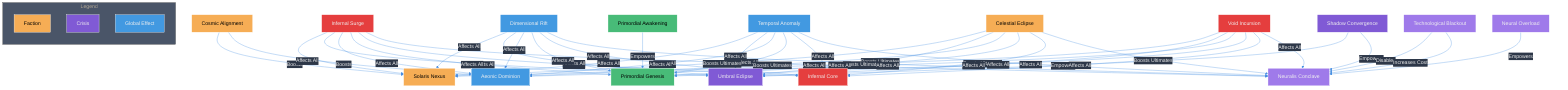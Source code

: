 %%{init: {'theme': 'base', 'themeVariables': { 'primaryColor': '#1a1a1a', 'primaryTextColor': '#f0f0f0', 'primaryBorderColor': '#666', 'lineColor': '#4a90e2', 'secondaryColor': '#2d3748', 'tertiaryColor': '#4a5568'}}}%%
flowchart TD
    %% Crisis Nodes
    CC[Cosmic Alignment]:::solaris
    SC[Shadow Convergence]:::umbral
    TB[Technological Blackout]:::neuralis
    PA[Primordial Awakening]:::primordial
    IS[Infernal Surge]:::infernal
    DR[Dimensional Rift]:::aeonic
    TA[Temporal Anomaly]:::aeonic
    CE[Celestial Eclipse]:::solaris
    NO[Neural Overload]:::neuralis
    VI[Void Incursion]:::infernal

    %% Faction Nodes
    SN[Solaris Nexus]:::solaris
    UE[Umbral Eclipse]:::umbral
    AD[Aeonic Dominion]:::aeonic
    PG[Primordial Genesis]:::primordial
    IC[Infernal Core]:::infernal
    NC[Neuralis Conclave]:::neuralis

    %% Crisis Relationships
    CC -->|Boosts| SN
    CC -->|Boosts| AD
    
    SC -->|Empowers| UE
    SC -->|Empowers| NC
    
    TB -->|Disables| NC
    TB -->|Increases Cost| NC
    
    PA -->|Empowers| PG
    
    IS -->|Affects All| SN
    IS -->|Affects All| UE
    IS -->|Affects All| AD
    IS -->|Affects All| PG
    IS -->|Affects All| IC
    IS -->|Affects All| NC
    
    DR -->|Affects All| SN
    DR -->|Affects All| UE
    DR -->|Affects All| AD
    DR -->|Affects All| PG
    DR -->|Affects All| IC
    DR -->|Affects All| NC
    
    TA -->|Affects All| SN
    TA -->|Affects All| UE
    TA -->|Affects All| AD
    TA -->|Affects All| PG
    TA -->|Affects All| IC
    TA -->|Affects All| NC
    
    CE -->|Boosts Ultimates| SN
    CE -->|Boosts Ultimates| UE
    CE -->|Boosts Ultimates| AD
    CE -->|Boosts Ultimates| PG
    CE -->|Boosts Ultimates| IC
    CE -->|Boosts Ultimates| NC
    
    NO -->|Empowers| NC
    
    VI -->|Affects All| SN
    VI -->|Affects All| UE
    VI -->|Affects All| AD
    VI -->|Affects All| PG
    VI -->|Affects All| IC
    VI -->|Affects All| NC

    %% Legend
    subgraph Legend
        direction TB
        L1[Faction]:::solaris
        L2[Crisis]:::umbral
        L3[Global Effect]:::aeonic
    end

    %% Styling
    classDef solaris fill:#f6ad55,stroke:#fff,color:#000
    classDef umbral fill:#805ad5,stroke:#fff
    classDef aeonic fill:#4299e1,stroke:#fff
    classDef primordial fill:#48bb78,stroke:#fff,color:#000
    classDef infernal fill:#e53e3e,stroke:#fff
    classDef neuralis fill:#9f7aea,stroke:#fff